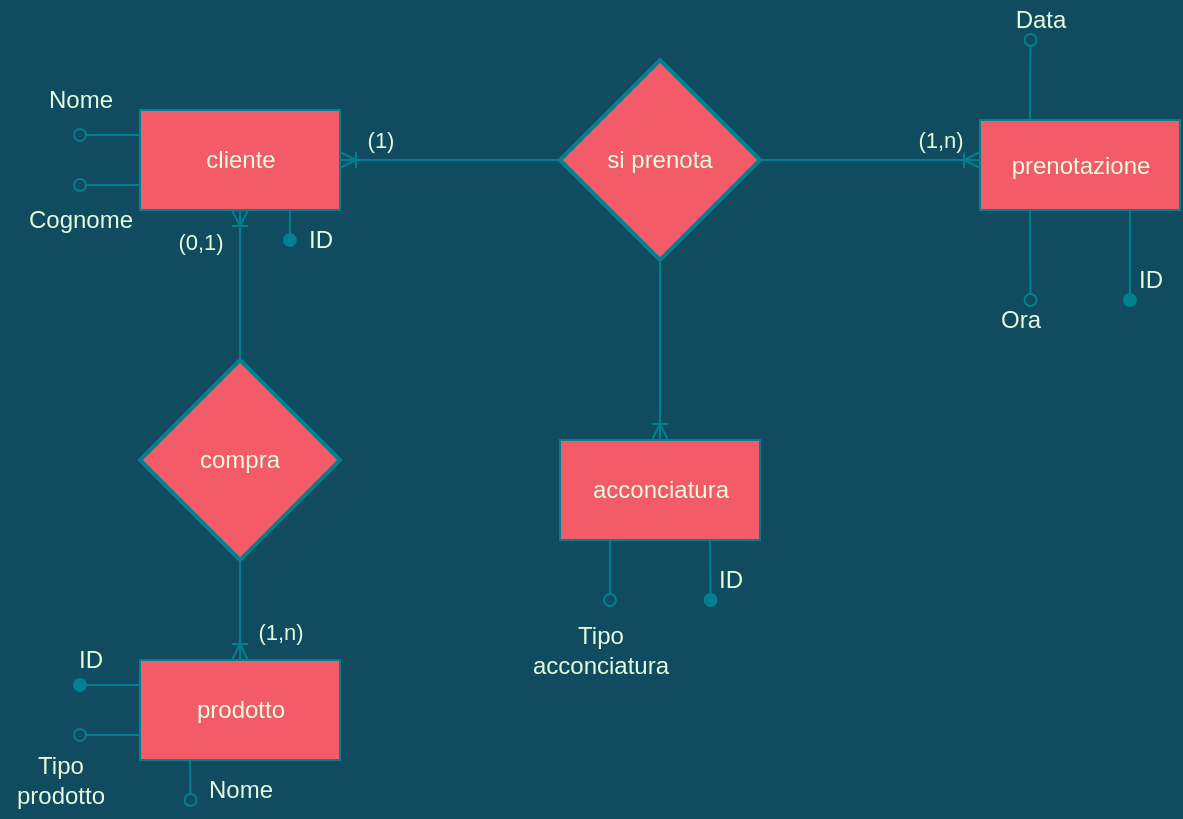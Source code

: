 <mxfile version="16.5.6" type="device"><diagram id="C5RBs43oDa-KdzZeNtuy" name="Page-1"><mxGraphModel dx="1263" dy="484" grid="1" gridSize="10" guides="1" tooltips="1" connect="1" arrows="1" fold="1" page="1" pageScale="1" pageWidth="827" pageHeight="1169" background="#114B5F" math="0" shadow="0"><root><mxCell id="WIyWlLk6GJQsqaUBKTNV-0"/><mxCell id="WIyWlLk6GJQsqaUBKTNV-1" parent="WIyWlLk6GJQsqaUBKTNV-0"/><mxCell id="xSA4qo7y8VPh9X9OVTE7-2" value="si prenota" style="strokeWidth=2;html=1;shape=mxgraph.flowchart.decision;whiteSpace=wrap;fillColor=#F45B69;strokeColor=#028090;fontColor=#E4FDE1;" vertex="1" parent="WIyWlLk6GJQsqaUBKTNV-1"><mxGeometry x="290" y="100" width="100" height="100" as="geometry"/></mxCell><mxCell id="xSA4qo7y8VPh9X9OVTE7-4" value="compra" style="strokeWidth=2;html=1;shape=mxgraph.flowchart.decision;whiteSpace=wrap;fillColor=#F45B69;strokeColor=#028090;fontColor=#E4FDE1;" vertex="1" parent="WIyWlLk6GJQsqaUBKTNV-1"><mxGeometry x="80" y="250" width="100" height="100" as="geometry"/></mxCell><mxCell id="xSA4qo7y8VPh9X9OVTE7-51" style="edgeStyle=orthogonalEdgeStyle;curved=0;rounded=1;sketch=0;orthogonalLoop=1;jettySize=auto;html=1;exitX=0;exitY=0.25;exitDx=0;exitDy=0;endArrow=oval;endFill=0;labelBackgroundColor=#114B5F;strokeColor=#028090;fontColor=#E4FDE1;" edge="1" parent="WIyWlLk6GJQsqaUBKTNV-1" source="xSA4qo7y8VPh9X9OVTE7-8"><mxGeometry relative="1" as="geometry"><mxPoint x="50" y="137.379" as="targetPoint"/></mxGeometry></mxCell><mxCell id="xSA4qo7y8VPh9X9OVTE7-52" style="edgeStyle=orthogonalEdgeStyle;curved=0;rounded=1;sketch=0;orthogonalLoop=1;jettySize=auto;html=1;exitX=0.75;exitY=1;exitDx=0;exitDy=0;endArrow=oval;endFill=1;labelBackgroundColor=#114B5F;strokeColor=#028090;fontColor=#E4FDE1;" edge="1" parent="WIyWlLk6GJQsqaUBKTNV-1" source="xSA4qo7y8VPh9X9OVTE7-8"><mxGeometry relative="1" as="geometry"><mxPoint x="154.931" y="190" as="targetPoint"/></mxGeometry></mxCell><mxCell id="xSA4qo7y8VPh9X9OVTE7-54" style="edgeStyle=orthogonalEdgeStyle;curved=0;rounded=1;sketch=0;orthogonalLoop=1;jettySize=auto;html=1;exitX=0;exitY=0.75;exitDx=0;exitDy=0;endArrow=oval;endFill=0;labelBackgroundColor=#114B5F;strokeColor=#028090;fontColor=#E4FDE1;" edge="1" parent="WIyWlLk6GJQsqaUBKTNV-1" source="xSA4qo7y8VPh9X9OVTE7-8"><mxGeometry relative="1" as="geometry"><mxPoint x="50" y="162.207" as="targetPoint"/></mxGeometry></mxCell><mxCell id="xSA4qo7y8VPh9X9OVTE7-8" value="cliente" style="html=1;dashed=0;whitespace=wrap;fillColor=#F45B69;strokeColor=#028090;fontColor=#E4FDE1;" vertex="1" parent="WIyWlLk6GJQsqaUBKTNV-1"><mxGeometry x="80" y="125" width="100" height="50" as="geometry"/></mxCell><mxCell id="xSA4qo7y8VPh9X9OVTE7-38" style="edgeStyle=orthogonalEdgeStyle;curved=0;rounded=1;sketch=0;orthogonalLoop=1;jettySize=auto;html=1;exitX=0.25;exitY=1;exitDx=0;exitDy=0;endArrow=oval;endFill=0;labelBackgroundColor=#114B5F;strokeColor=#028090;fontColor=#E4FDE1;" edge="1" parent="WIyWlLk6GJQsqaUBKTNV-1" source="xSA4qo7y8VPh9X9OVTE7-9"><mxGeometry relative="1" as="geometry"><mxPoint x="525.276" y="220" as="targetPoint"/></mxGeometry></mxCell><mxCell id="xSA4qo7y8VPh9X9OVTE7-39" style="edgeStyle=orthogonalEdgeStyle;curved=0;rounded=1;sketch=0;orthogonalLoop=1;jettySize=auto;html=1;exitX=0.25;exitY=0;exitDx=0;exitDy=0;endArrow=oval;endFill=0;labelBackgroundColor=#114B5F;strokeColor=#028090;fontColor=#E4FDE1;" edge="1" parent="WIyWlLk6GJQsqaUBKTNV-1" source="xSA4qo7y8VPh9X9OVTE7-9"><mxGeometry relative="1" as="geometry"><mxPoint x="525.276" y="90" as="targetPoint"/></mxGeometry></mxCell><mxCell id="xSA4qo7y8VPh9X9OVTE7-40" style="edgeStyle=orthogonalEdgeStyle;curved=0;rounded=1;sketch=0;orthogonalLoop=1;jettySize=auto;html=1;exitX=0.75;exitY=1;exitDx=0;exitDy=0;endArrow=oval;endFill=1;labelBackgroundColor=#114B5F;strokeColor=#028090;fontColor=#E4FDE1;" edge="1" parent="WIyWlLk6GJQsqaUBKTNV-1" source="xSA4qo7y8VPh9X9OVTE7-9"><mxGeometry relative="1" as="geometry"><mxPoint x="574.931" y="220" as="targetPoint"/></mxGeometry></mxCell><mxCell id="xSA4qo7y8VPh9X9OVTE7-9" value="prenotazione" style="html=1;dashed=0;whitespace=wrap;fillColor=#F45B69;strokeColor=#028090;fontColor=#E4FDE1;" vertex="1" parent="WIyWlLk6GJQsqaUBKTNV-1"><mxGeometry x="500" y="130" width="100" height="45" as="geometry"/></mxCell><mxCell id="xSA4qo7y8VPh9X9OVTE7-45" style="edgeStyle=orthogonalEdgeStyle;curved=0;rounded=1;sketch=0;orthogonalLoop=1;jettySize=auto;html=1;exitX=0;exitY=0.25;exitDx=0;exitDy=0;endArrow=oval;endFill=1;labelBackgroundColor=#114B5F;strokeColor=#028090;fontColor=#E4FDE1;" edge="1" parent="WIyWlLk6GJQsqaUBKTNV-1" source="xSA4qo7y8VPh9X9OVTE7-10"><mxGeometry relative="1" as="geometry"><mxPoint x="50" y="412.552" as="targetPoint"/></mxGeometry></mxCell><mxCell id="xSA4qo7y8VPh9X9OVTE7-46" style="edgeStyle=orthogonalEdgeStyle;curved=0;rounded=1;sketch=0;orthogonalLoop=1;jettySize=auto;html=1;exitX=0.25;exitY=1;exitDx=0;exitDy=0;endArrow=oval;endFill=0;labelBackgroundColor=#114B5F;strokeColor=#028090;fontColor=#E4FDE1;" edge="1" parent="WIyWlLk6GJQsqaUBKTNV-1" source="xSA4qo7y8VPh9X9OVTE7-10"><mxGeometry relative="1" as="geometry"><mxPoint x="105.276" y="470" as="targetPoint"/></mxGeometry></mxCell><mxCell id="xSA4qo7y8VPh9X9OVTE7-47" style="edgeStyle=orthogonalEdgeStyle;curved=0;rounded=1;sketch=0;orthogonalLoop=1;jettySize=auto;html=1;exitX=0;exitY=0.75;exitDx=0;exitDy=0;endArrow=oval;endFill=0;labelBackgroundColor=#114B5F;strokeColor=#028090;fontColor=#E4FDE1;" edge="1" parent="WIyWlLk6GJQsqaUBKTNV-1" source="xSA4qo7y8VPh9X9OVTE7-10"><mxGeometry relative="1" as="geometry"><mxPoint x="50" y="437.379" as="targetPoint"/></mxGeometry></mxCell><mxCell id="xSA4qo7y8VPh9X9OVTE7-10" value="prodotto" style="html=1;dashed=0;whitespace=wrap;fillColor=#F45B69;strokeColor=#028090;fontColor=#E4FDE1;" vertex="1" parent="WIyWlLk6GJQsqaUBKTNV-1"><mxGeometry x="80" y="400" width="100" height="50" as="geometry"/></mxCell><mxCell id="xSA4qo7y8VPh9X9OVTE7-34" style="edgeStyle=orthogonalEdgeStyle;curved=0;rounded=1;sketch=0;orthogonalLoop=1;jettySize=auto;html=1;exitX=0.75;exitY=1;exitDx=0;exitDy=0;endArrow=oval;endFill=1;labelBackgroundColor=#114B5F;strokeColor=#028090;fontColor=#E4FDE1;" edge="1" parent="WIyWlLk6GJQsqaUBKTNV-1" source="xSA4qo7y8VPh9X9OVTE7-11"><mxGeometry relative="1" as="geometry"><mxPoint x="365.276" y="370" as="targetPoint"/></mxGeometry></mxCell><mxCell id="xSA4qo7y8VPh9X9OVTE7-35" style="edgeStyle=orthogonalEdgeStyle;curved=0;rounded=1;sketch=0;orthogonalLoop=1;jettySize=auto;html=1;exitX=0.25;exitY=1;exitDx=0;exitDy=0;endArrow=oval;endFill=0;labelBackgroundColor=#114B5F;strokeColor=#028090;fontColor=#E4FDE1;" edge="1" parent="WIyWlLk6GJQsqaUBKTNV-1" source="xSA4qo7y8VPh9X9OVTE7-11"><mxGeometry relative="1" as="geometry"><mxPoint x="315" y="370" as="targetPoint"/></mxGeometry></mxCell><mxCell id="xSA4qo7y8VPh9X9OVTE7-11" value="acconciatura" style="html=1;dashed=0;whitespace=wrap;fillColor=#F45B69;strokeColor=#028090;fontColor=#E4FDE1;" vertex="1" parent="WIyWlLk6GJQsqaUBKTNV-1"><mxGeometry x="290" y="290" width="100" height="50" as="geometry"/></mxCell><mxCell id="xSA4qo7y8VPh9X9OVTE7-13" value="" style="edgeStyle=entityRelationEdgeStyle;fontSize=12;html=1;endArrow=ERoneToMany;rounded=0;exitX=1;exitY=0.5;exitDx=0;exitDy=0;exitPerimeter=0;labelBackgroundColor=#114B5F;strokeColor=#028090;fontColor=#E4FDE1;" edge="1" parent="WIyWlLk6GJQsqaUBKTNV-1" source="xSA4qo7y8VPh9X9OVTE7-2"><mxGeometry width="100" height="100" relative="1" as="geometry"><mxPoint x="400" y="250" as="sourcePoint"/><mxPoint x="500" y="150" as="targetPoint"/></mxGeometry></mxCell><mxCell id="xSA4qo7y8VPh9X9OVTE7-19" value="(1,n)" style="edgeLabel;html=1;align=center;verticalAlign=middle;resizable=0;points=[];labelBackgroundColor=#114B5F;fontColor=#E4FDE1;" vertex="1" connectable="0" parent="xSA4qo7y8VPh9X9OVTE7-13"><mxGeometry x="0.788" y="-1" relative="1" as="geometry"><mxPoint x="-9" y="-11" as="offset"/></mxGeometry></mxCell><mxCell id="xSA4qo7y8VPh9X9OVTE7-14" value="" style="edgeStyle=entityRelationEdgeStyle;fontSize=12;html=1;endArrow=ERoneToMany;rounded=0;exitX=0;exitY=0.5;exitDx=0;exitDy=0;exitPerimeter=0;entryX=1;entryY=0.5;entryDx=0;entryDy=0;labelBackgroundColor=#114B5F;strokeColor=#028090;fontColor=#E4FDE1;" edge="1" parent="WIyWlLk6GJQsqaUBKTNV-1" source="xSA4qo7y8VPh9X9OVTE7-2" target="xSA4qo7y8VPh9X9OVTE7-8"><mxGeometry width="100" height="100" relative="1" as="geometry"><mxPoint x="210" y="250" as="sourcePoint"/><mxPoint x="130" y="220" as="targetPoint"/></mxGeometry></mxCell><mxCell id="xSA4qo7y8VPh9X9OVTE7-15" value="(1)" style="edgeLabel;html=1;align=center;verticalAlign=middle;resizable=0;points=[];labelBackgroundColor=#114B5F;fontColor=#E4FDE1;" vertex="1" connectable="0" parent="xSA4qo7y8VPh9X9OVTE7-14"><mxGeometry x="0.647" relative="1" as="geometry"><mxPoint y="-10" as="offset"/></mxGeometry></mxCell><mxCell id="xSA4qo7y8VPh9X9OVTE7-16" value="" style="fontSize=12;html=1;endArrow=ERoneToMany;rounded=0;exitX=0.5;exitY=1;exitDx=0;exitDy=0;exitPerimeter=0;entryX=0.5;entryY=0;entryDx=0;entryDy=0;labelBackgroundColor=#114B5F;strokeColor=#028090;fontColor=#E4FDE1;" edge="1" parent="WIyWlLk6GJQsqaUBKTNV-1" source="xSA4qo7y8VPh9X9OVTE7-4" target="xSA4qo7y8VPh9X9OVTE7-10"><mxGeometry width="100" height="100" relative="1" as="geometry"><mxPoint x="280" y="340" as="sourcePoint"/><mxPoint x="140" y="380" as="targetPoint"/></mxGeometry></mxCell><mxCell id="xSA4qo7y8VPh9X9OVTE7-24" value="(1,n)" style="edgeLabel;html=1;align=center;verticalAlign=middle;resizable=0;points=[];labelBackgroundColor=#114B5F;fontColor=#E4FDE1;" vertex="1" connectable="0" parent="xSA4qo7y8VPh9X9OVTE7-16"><mxGeometry x="0.446" relative="1" as="geometry"><mxPoint x="20" as="offset"/></mxGeometry></mxCell><mxCell id="xSA4qo7y8VPh9X9OVTE7-21" value="" style="fontSize=12;html=1;endArrow=ERoneToMany;rounded=0;exitX=0.5;exitY=1;exitDx=0;exitDy=0;exitPerimeter=0;entryX=0.5;entryY=0;entryDx=0;entryDy=0;labelBackgroundColor=#114B5F;strokeColor=#028090;fontColor=#E4FDE1;" edge="1" parent="WIyWlLk6GJQsqaUBKTNV-1" source="xSA4qo7y8VPh9X9OVTE7-2" target="xSA4qo7y8VPh9X9OVTE7-11"><mxGeometry width="100" height="100" relative="1" as="geometry"><mxPoint x="330" y="310" as="sourcePoint"/><mxPoint x="430" y="210" as="targetPoint"/></mxGeometry></mxCell><mxCell id="xSA4qo7y8VPh9X9OVTE7-22" value="" style="fontSize=12;html=1;endArrow=ERoneToMany;rounded=0;entryX=0.5;entryY=1;entryDx=0;entryDy=0;exitX=0.5;exitY=0;exitDx=0;exitDy=0;exitPerimeter=0;labelBackgroundColor=#114B5F;strokeColor=#028090;fontColor=#E4FDE1;" edge="1" parent="WIyWlLk6GJQsqaUBKTNV-1" source="xSA4qo7y8VPh9X9OVTE7-4" target="xSA4qo7y8VPh9X9OVTE7-8"><mxGeometry width="100" height="100" relative="1" as="geometry"><mxPoint x="190" y="310" as="sourcePoint"/><mxPoint x="290" y="210" as="targetPoint"/></mxGeometry></mxCell><mxCell id="xSA4qo7y8VPh9X9OVTE7-23" value="(0,1)" style="edgeLabel;html=1;align=center;verticalAlign=middle;resizable=0;points=[];labelBackgroundColor=#114B5F;fontColor=#E4FDE1;" vertex="1" connectable="0" parent="xSA4qo7y8VPh9X9OVTE7-22"><mxGeometry x="0.776" relative="1" as="geometry"><mxPoint x="-20" y="7" as="offset"/></mxGeometry></mxCell><mxCell id="xSA4qo7y8VPh9X9OVTE7-36" value="Tipo&lt;br&gt;acconciatura" style="text;html=1;align=center;verticalAlign=middle;resizable=0;points=[];autosize=1;strokeColor=none;fillColor=none;fontColor=#E4FDE1;" vertex="1" parent="WIyWlLk6GJQsqaUBKTNV-1"><mxGeometry x="270" y="380" width="80" height="30" as="geometry"/></mxCell><mxCell id="xSA4qo7y8VPh9X9OVTE7-37" value="ID" style="text;html=1;align=center;verticalAlign=middle;resizable=0;points=[];autosize=1;strokeColor=none;fillColor=none;fontColor=#E4FDE1;" vertex="1" parent="WIyWlLk6GJQsqaUBKTNV-1"><mxGeometry x="360" y="350" width="30" height="20" as="geometry"/></mxCell><mxCell id="xSA4qo7y8VPh9X9OVTE7-41" value="Data" style="text;html=1;align=center;verticalAlign=middle;resizable=0;points=[];autosize=1;strokeColor=none;fillColor=none;fontColor=#E4FDE1;" vertex="1" parent="WIyWlLk6GJQsqaUBKTNV-1"><mxGeometry x="510" y="70" width="40" height="20" as="geometry"/></mxCell><mxCell id="xSA4qo7y8VPh9X9OVTE7-42" value="Ora" style="text;html=1;align=center;verticalAlign=middle;resizable=0;points=[];autosize=1;strokeColor=none;fillColor=none;fontColor=#E4FDE1;" vertex="1" parent="WIyWlLk6GJQsqaUBKTNV-1"><mxGeometry x="500" y="220" width="40" height="20" as="geometry"/></mxCell><mxCell id="xSA4qo7y8VPh9X9OVTE7-43" value="ID" style="text;html=1;align=center;verticalAlign=middle;resizable=0;points=[];autosize=1;strokeColor=none;fillColor=none;fontColor=#E4FDE1;" vertex="1" parent="WIyWlLk6GJQsqaUBKTNV-1"><mxGeometry x="570" y="200" width="30" height="20" as="geometry"/></mxCell><mxCell id="xSA4qo7y8VPh9X9OVTE7-48" value="ID" style="text;html=1;align=center;verticalAlign=middle;resizable=0;points=[];autosize=1;strokeColor=none;fillColor=none;fontColor=#E4FDE1;" vertex="1" parent="WIyWlLk6GJQsqaUBKTNV-1"><mxGeometry x="40" y="390" width="30" height="20" as="geometry"/></mxCell><mxCell id="xSA4qo7y8VPh9X9OVTE7-49" value="Tipo&lt;br&gt;prodotto" style="text;html=1;align=center;verticalAlign=middle;resizable=0;points=[];autosize=1;strokeColor=none;fillColor=none;fontColor=#E4FDE1;" vertex="1" parent="WIyWlLk6GJQsqaUBKTNV-1"><mxGeometry x="10" y="445" width="60" height="30" as="geometry"/></mxCell><mxCell id="xSA4qo7y8VPh9X9OVTE7-50" value="Nome" style="text;html=1;align=center;verticalAlign=middle;resizable=0;points=[];autosize=1;strokeColor=none;fillColor=none;fontColor=#E4FDE1;" vertex="1" parent="WIyWlLk6GJQsqaUBKTNV-1"><mxGeometry x="105" y="455" width="50" height="20" as="geometry"/></mxCell><mxCell id="xSA4qo7y8VPh9X9OVTE7-53" value="ID" style="text;html=1;align=center;verticalAlign=middle;resizable=0;points=[];autosize=1;strokeColor=none;fillColor=none;fontColor=#E4FDE1;" vertex="1" parent="WIyWlLk6GJQsqaUBKTNV-1"><mxGeometry x="155" y="180" width="30" height="20" as="geometry"/></mxCell><mxCell id="xSA4qo7y8VPh9X9OVTE7-56" value="Nome" style="text;html=1;align=center;verticalAlign=middle;resizable=0;points=[];autosize=1;strokeColor=none;fillColor=none;fontColor=#E4FDE1;" vertex="1" parent="WIyWlLk6GJQsqaUBKTNV-1"><mxGeometry x="25" y="110" width="50" height="20" as="geometry"/></mxCell><mxCell id="xSA4qo7y8VPh9X9OVTE7-57" value="Cognome" style="text;html=1;align=center;verticalAlign=middle;resizable=0;points=[];autosize=1;strokeColor=none;fillColor=none;fontColor=#E4FDE1;" vertex="1" parent="WIyWlLk6GJQsqaUBKTNV-1"><mxGeometry x="15" y="170" width="70" height="20" as="geometry"/></mxCell></root></mxGraphModel></diagram></mxfile>